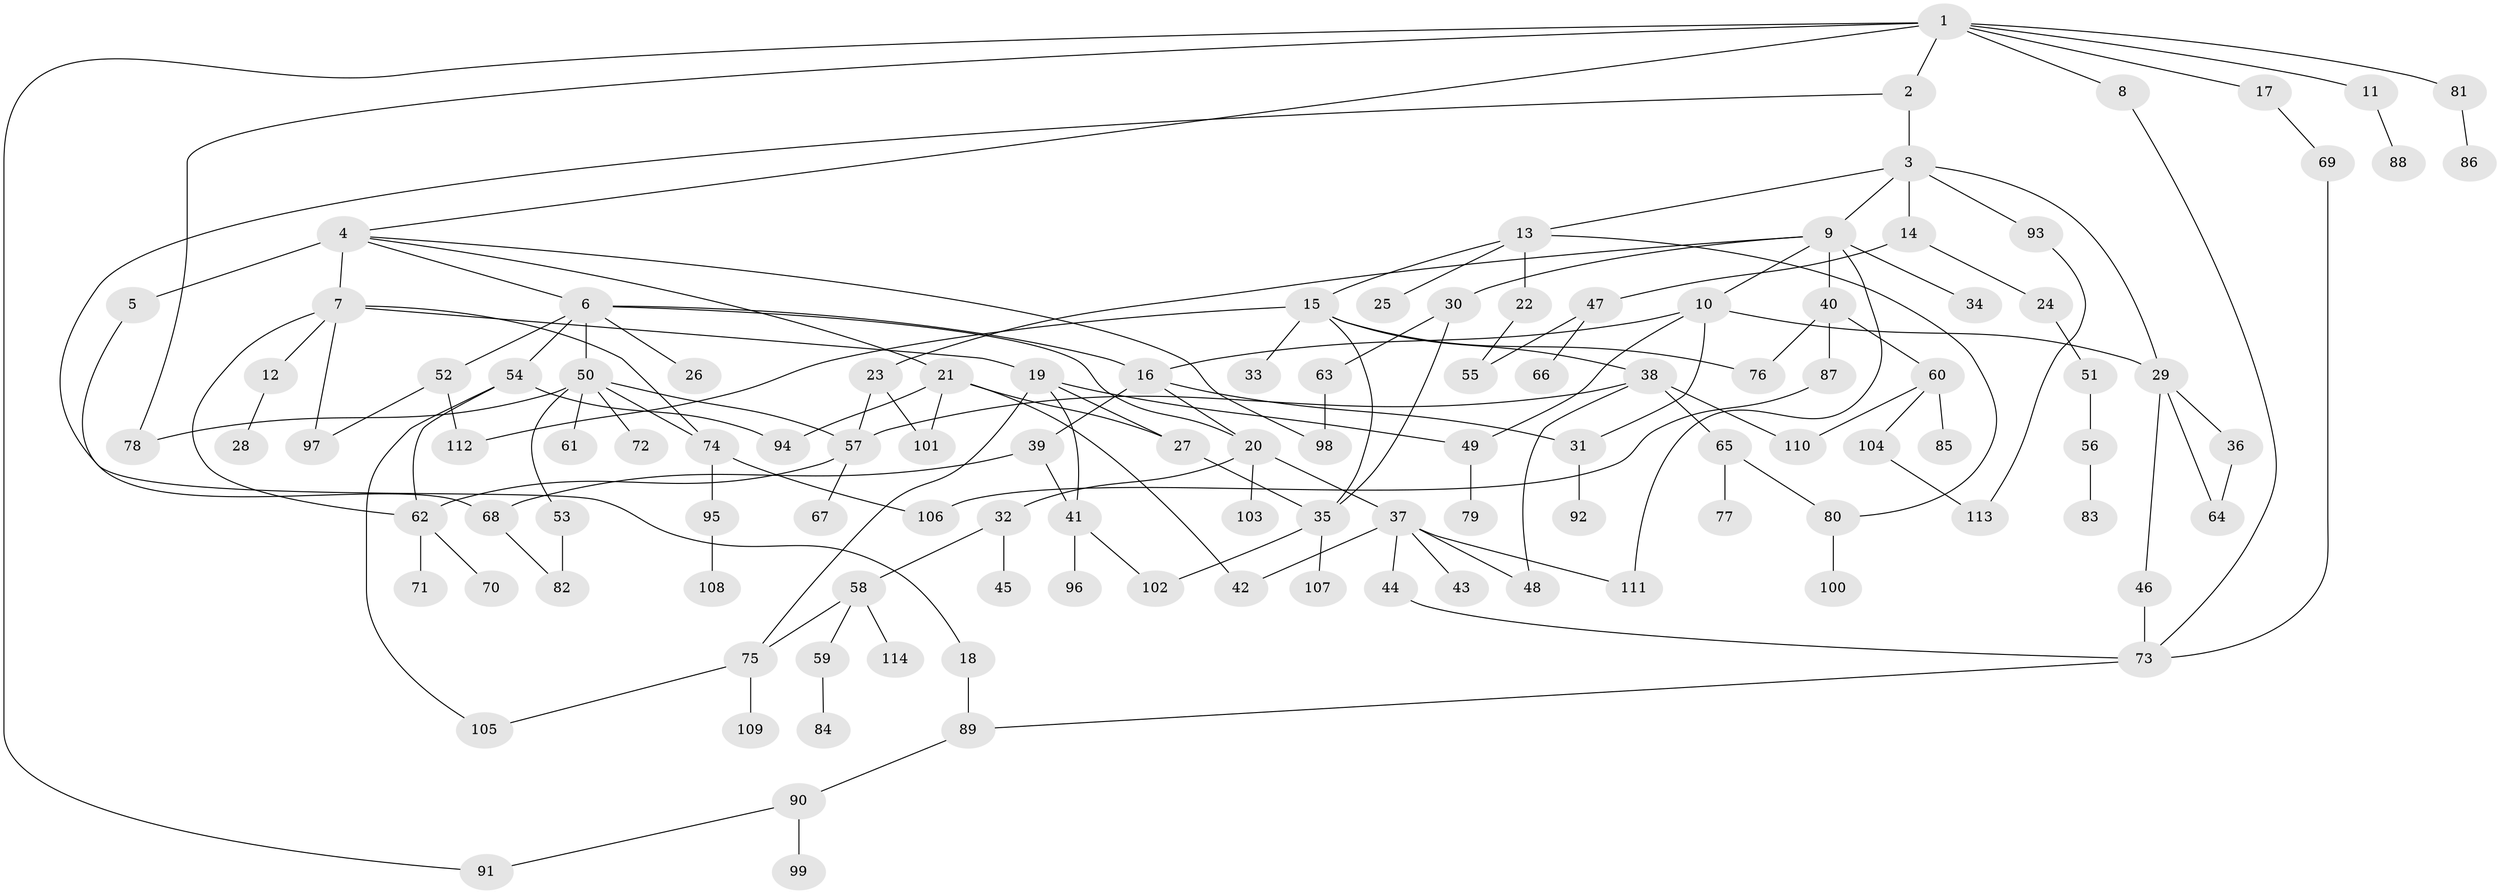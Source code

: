 // Generated by graph-tools (version 1.1) at 2025/10/02/27/25 16:10:51]
// undirected, 114 vertices, 153 edges
graph export_dot {
graph [start="1"]
  node [color=gray90,style=filled];
  1;
  2;
  3;
  4;
  5;
  6;
  7;
  8;
  9;
  10;
  11;
  12;
  13;
  14;
  15;
  16;
  17;
  18;
  19;
  20;
  21;
  22;
  23;
  24;
  25;
  26;
  27;
  28;
  29;
  30;
  31;
  32;
  33;
  34;
  35;
  36;
  37;
  38;
  39;
  40;
  41;
  42;
  43;
  44;
  45;
  46;
  47;
  48;
  49;
  50;
  51;
  52;
  53;
  54;
  55;
  56;
  57;
  58;
  59;
  60;
  61;
  62;
  63;
  64;
  65;
  66;
  67;
  68;
  69;
  70;
  71;
  72;
  73;
  74;
  75;
  76;
  77;
  78;
  79;
  80;
  81;
  82;
  83;
  84;
  85;
  86;
  87;
  88;
  89;
  90;
  91;
  92;
  93;
  94;
  95;
  96;
  97;
  98;
  99;
  100;
  101;
  102;
  103;
  104;
  105;
  106;
  107;
  108;
  109;
  110;
  111;
  112;
  113;
  114;
  1 -- 2;
  1 -- 4;
  1 -- 8;
  1 -- 11;
  1 -- 17;
  1 -- 81;
  1 -- 91;
  1 -- 78;
  2 -- 3;
  2 -- 18;
  3 -- 9;
  3 -- 13;
  3 -- 14;
  3 -- 29;
  3 -- 93;
  4 -- 5;
  4 -- 6;
  4 -- 7;
  4 -- 21;
  4 -- 98;
  5 -- 68;
  6 -- 16;
  6 -- 26;
  6 -- 50;
  6 -- 52;
  6 -- 54;
  6 -- 20;
  7 -- 12;
  7 -- 19;
  7 -- 62;
  7 -- 97;
  7 -- 74;
  8 -- 73;
  9 -- 10;
  9 -- 23;
  9 -- 30;
  9 -- 34;
  9 -- 40;
  9 -- 111;
  10 -- 31;
  10 -- 29;
  10 -- 16;
  10 -- 49;
  11 -- 88;
  12 -- 28;
  13 -- 15;
  13 -- 22;
  13 -- 25;
  13 -- 80;
  14 -- 24;
  14 -- 47;
  15 -- 33;
  15 -- 38;
  15 -- 112;
  15 -- 35;
  15 -- 76;
  16 -- 20;
  16 -- 39;
  16 -- 31;
  17 -- 69;
  18 -- 89;
  19 -- 41;
  19 -- 49;
  19 -- 75;
  19 -- 27;
  20 -- 32;
  20 -- 37;
  20 -- 103;
  21 -- 27;
  21 -- 42;
  21 -- 94;
  21 -- 101;
  22 -- 55;
  23 -- 57;
  23 -- 101;
  24 -- 51;
  27 -- 35;
  29 -- 36;
  29 -- 46;
  29 -- 64;
  30 -- 35;
  30 -- 63;
  31 -- 92;
  32 -- 45;
  32 -- 58;
  35 -- 102;
  35 -- 107;
  36 -- 64;
  37 -- 43;
  37 -- 44;
  37 -- 48;
  37 -- 111;
  37 -- 42;
  38 -- 57;
  38 -- 65;
  38 -- 110;
  38 -- 48;
  39 -- 41;
  39 -- 68;
  40 -- 60;
  40 -- 76;
  40 -- 87;
  41 -- 96;
  41 -- 102;
  44 -- 73;
  46 -- 73;
  47 -- 55;
  47 -- 66;
  49 -- 79;
  50 -- 53;
  50 -- 61;
  50 -- 72;
  50 -- 74;
  50 -- 78;
  50 -- 57;
  51 -- 56;
  52 -- 97;
  52 -- 112;
  53 -- 82;
  54 -- 105;
  54 -- 94;
  54 -- 62;
  56 -- 83;
  57 -- 67;
  57 -- 62;
  58 -- 59;
  58 -- 114;
  58 -- 75;
  59 -- 84;
  60 -- 85;
  60 -- 104;
  60 -- 110;
  62 -- 70;
  62 -- 71;
  63 -- 98;
  65 -- 77;
  65 -- 80;
  68 -- 82;
  69 -- 73;
  73 -- 89;
  74 -- 95;
  74 -- 106;
  75 -- 109;
  75 -- 105;
  80 -- 100;
  81 -- 86;
  87 -- 106;
  89 -- 90;
  90 -- 99;
  90 -- 91;
  93 -- 113;
  95 -- 108;
  104 -- 113;
}
